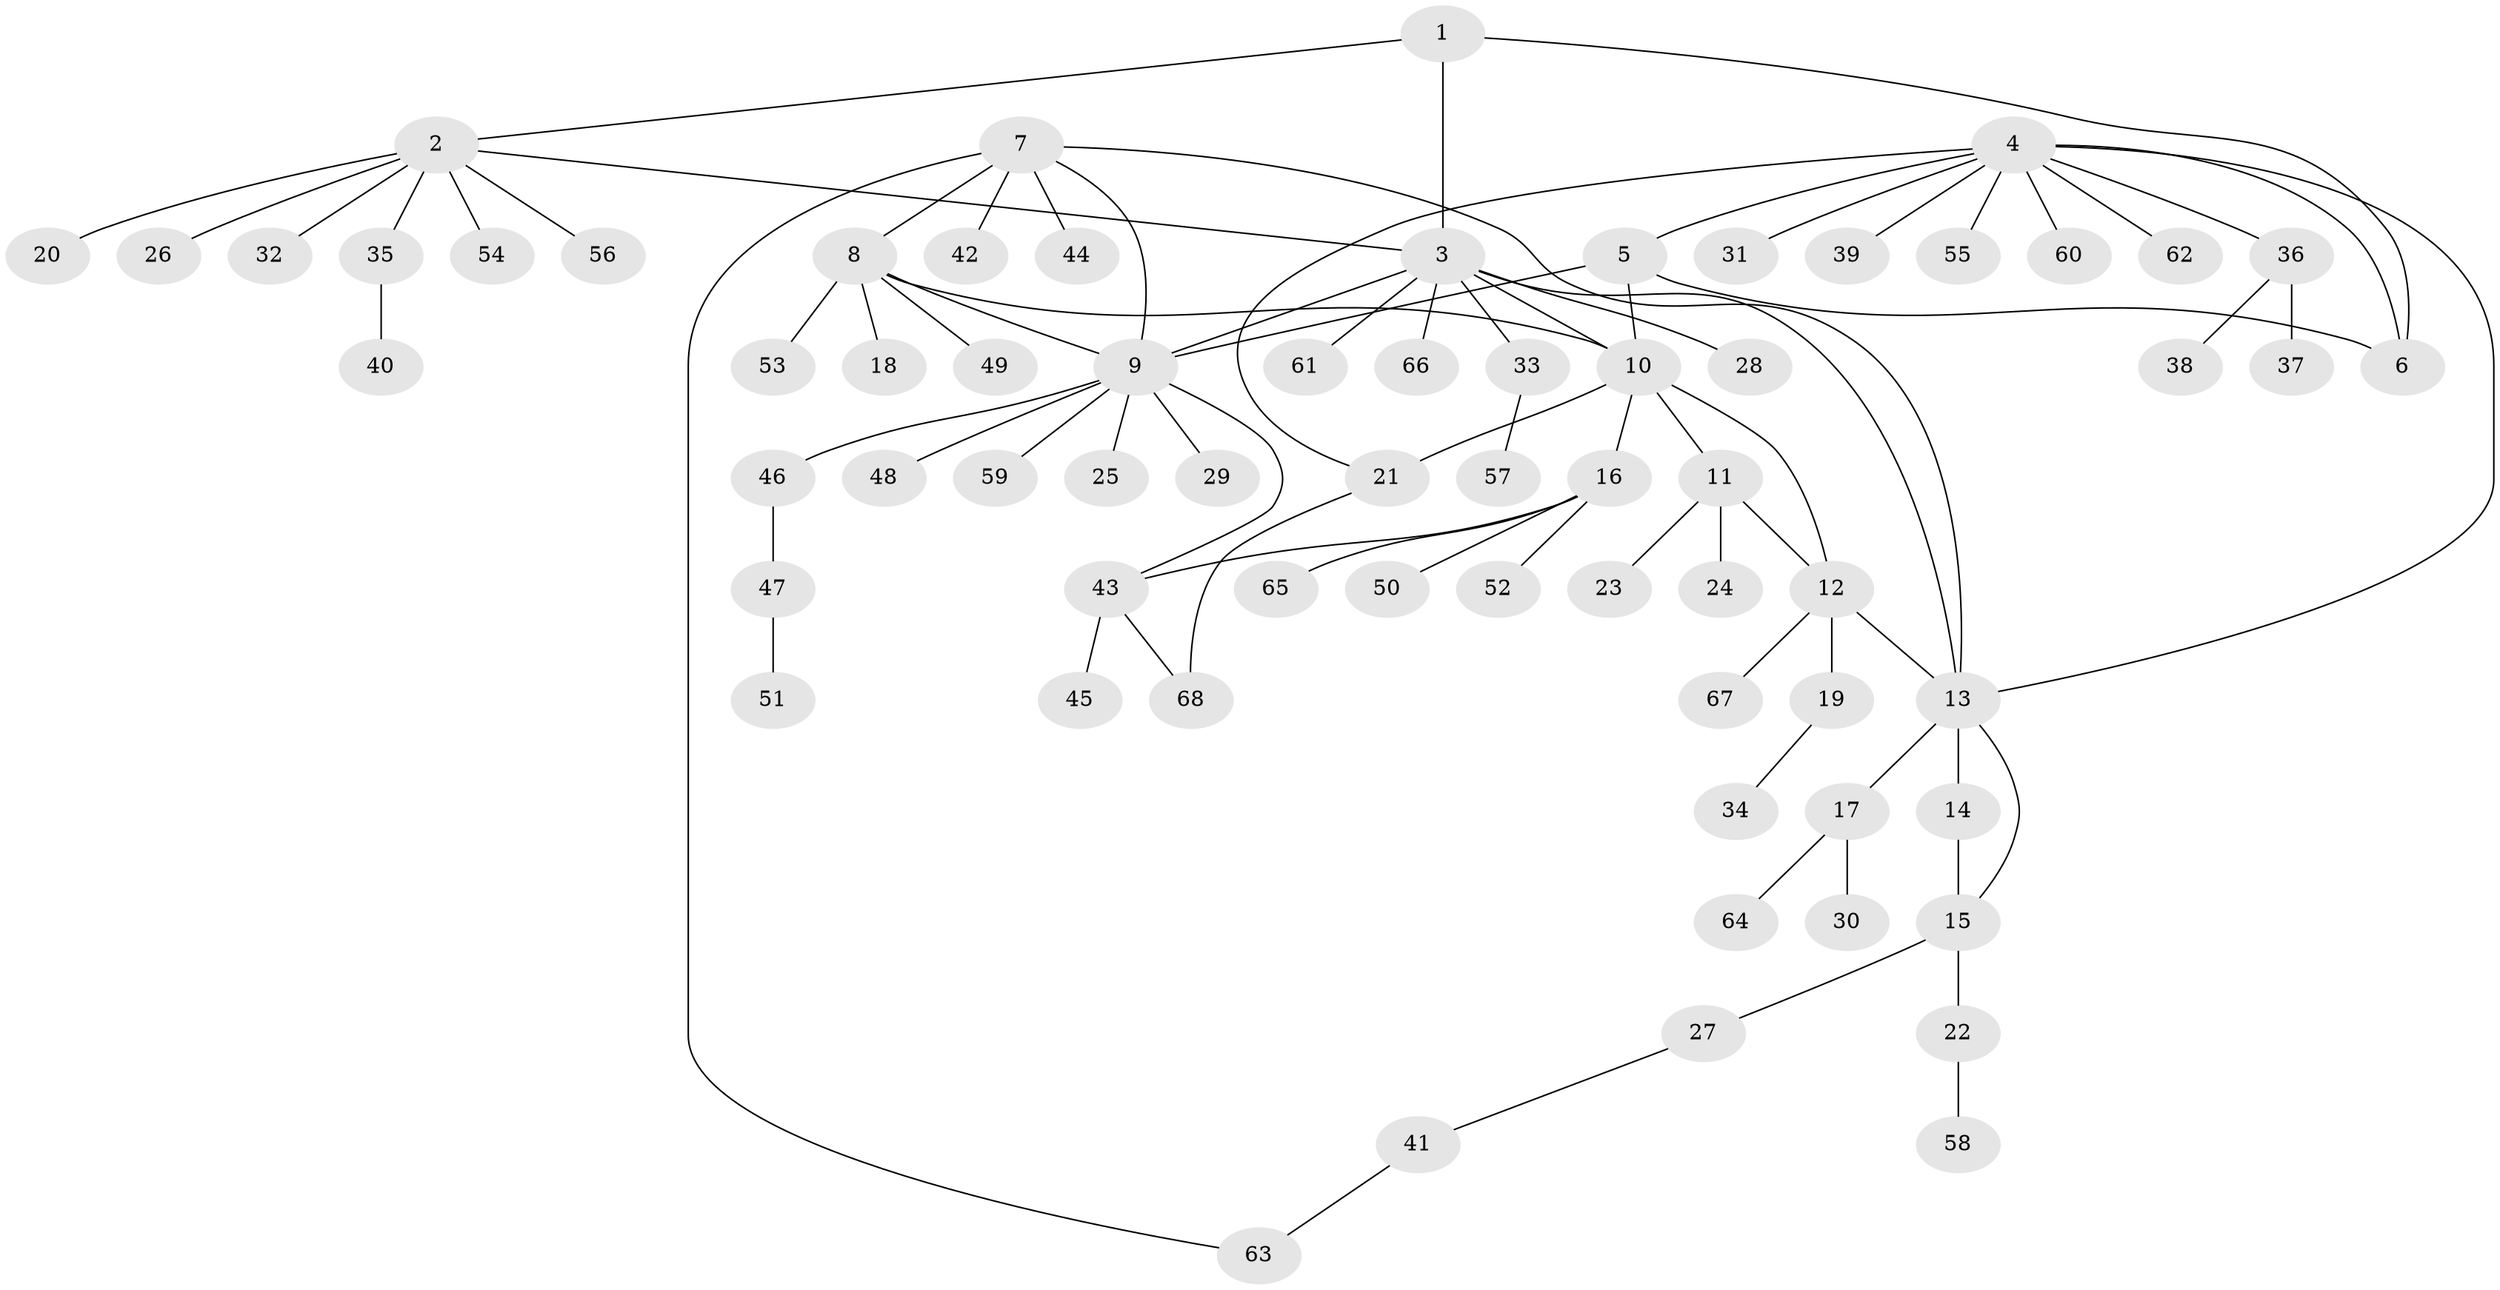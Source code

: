 // Generated by graph-tools (version 1.1) at 2025/16/03/09/25 04:16:01]
// undirected, 68 vertices, 82 edges
graph export_dot {
graph [start="1"]
  node [color=gray90,style=filled];
  1;
  2;
  3;
  4;
  5;
  6;
  7;
  8;
  9;
  10;
  11;
  12;
  13;
  14;
  15;
  16;
  17;
  18;
  19;
  20;
  21;
  22;
  23;
  24;
  25;
  26;
  27;
  28;
  29;
  30;
  31;
  32;
  33;
  34;
  35;
  36;
  37;
  38;
  39;
  40;
  41;
  42;
  43;
  44;
  45;
  46;
  47;
  48;
  49;
  50;
  51;
  52;
  53;
  54;
  55;
  56;
  57;
  58;
  59;
  60;
  61;
  62;
  63;
  64;
  65;
  66;
  67;
  68;
  1 -- 2;
  1 -- 3;
  1 -- 6;
  2 -- 3;
  2 -- 20;
  2 -- 26;
  2 -- 32;
  2 -- 35;
  2 -- 54;
  2 -- 56;
  3 -- 9;
  3 -- 10;
  3 -- 13;
  3 -- 28;
  3 -- 33;
  3 -- 61;
  3 -- 66;
  4 -- 5;
  4 -- 6;
  4 -- 13;
  4 -- 21;
  4 -- 31;
  4 -- 36;
  4 -- 39;
  4 -- 55;
  4 -- 60;
  4 -- 62;
  5 -- 6;
  5 -- 9;
  5 -- 10;
  7 -- 8;
  7 -- 9;
  7 -- 13;
  7 -- 42;
  7 -- 44;
  7 -- 63;
  8 -- 9;
  8 -- 10;
  8 -- 18;
  8 -- 49;
  8 -- 53;
  9 -- 25;
  9 -- 29;
  9 -- 43;
  9 -- 46;
  9 -- 48;
  9 -- 59;
  10 -- 11;
  10 -- 12;
  10 -- 16;
  10 -- 21;
  11 -- 12;
  11 -- 23;
  11 -- 24;
  12 -- 13;
  12 -- 19;
  12 -- 67;
  13 -- 14;
  13 -- 15;
  13 -- 17;
  14 -- 15;
  15 -- 22;
  15 -- 27;
  16 -- 43;
  16 -- 50;
  16 -- 52;
  16 -- 65;
  17 -- 30;
  17 -- 64;
  19 -- 34;
  21 -- 68;
  22 -- 58;
  27 -- 41;
  33 -- 57;
  35 -- 40;
  36 -- 37;
  36 -- 38;
  41 -- 63;
  43 -- 45;
  43 -- 68;
  46 -- 47;
  47 -- 51;
}

